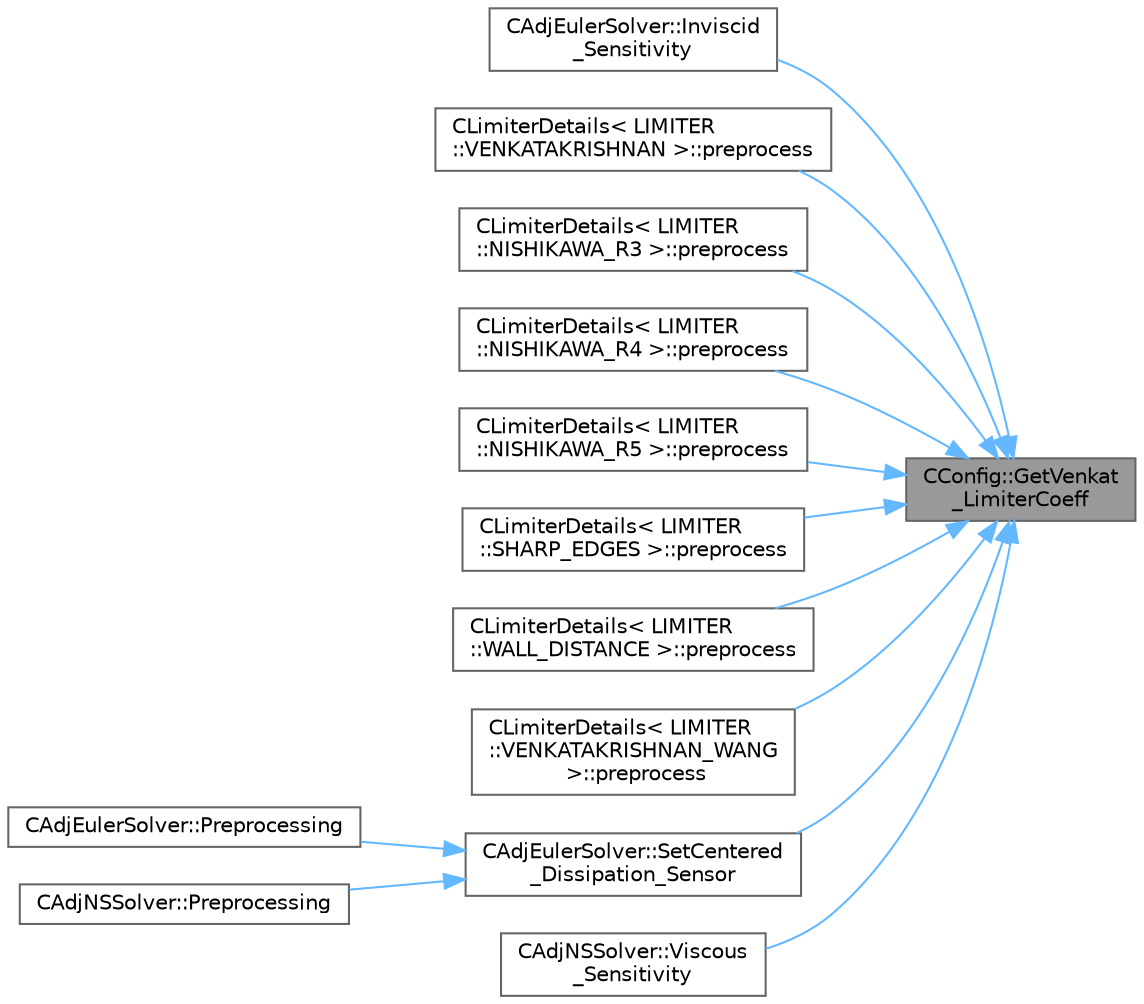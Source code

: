 digraph "CConfig::GetVenkat_LimiterCoeff"
{
 // LATEX_PDF_SIZE
  bgcolor="transparent";
  edge [fontname=Helvetica,fontsize=10,labelfontname=Helvetica,labelfontsize=10];
  node [fontname=Helvetica,fontsize=10,shape=box,height=0.2,width=0.4];
  rankdir="RL";
  Node1 [id="Node000001",label="CConfig::GetVenkat\l_LimiterCoeff",height=0.2,width=0.4,color="gray40", fillcolor="grey60", style="filled", fontcolor="black",tooltip="Get the value of limiter coefficient."];
  Node1 -> Node2 [id="edge1_Node000001_Node000002",dir="back",color="steelblue1",style="solid",tooltip=" "];
  Node2 [id="Node000002",label="CAdjEulerSolver::Inviscid\l_Sensitivity",height=0.2,width=0.4,color="grey40", fillcolor="white", style="filled",URL="$classCAdjEulerSolver.html#aa87a2220c946b47cb35c395c035f96e5",tooltip="Compute the inviscid sensitivity of the functional."];
  Node1 -> Node3 [id="edge2_Node000001_Node000003",dir="back",color="steelblue1",style="solid",tooltip=" "];
  Node3 [id="Node000003",label="CLimiterDetails\< LIMITER\l::VENKATAKRISHNAN \>::preprocess",height=0.2,width=0.4,color="grey40", fillcolor="white", style="filled",URL="$structCLimiterDetails_3_01LIMITER_1_1VENKATAKRISHNAN_01_4.html#ab373c18def32885ee8e8f99370cd69dd",tooltip="Store the reference lenght based eps^2 parameter, limited to a small number to avoid divisions by 0."];
  Node1 -> Node4 [id="edge3_Node000001_Node000004",dir="back",color="steelblue1",style="solid",tooltip=" "];
  Node4 [id="Node000004",label="CLimiterDetails\< LIMITER\l::NISHIKAWA_R3 \>::preprocess",height=0.2,width=0.4,color="grey40", fillcolor="white", style="filled",URL="$structCLimiterDetails_3_01LIMITER_1_1NISHIKAWA__R3_01_4.html#a2b69a5d5b2bed026b17d68410f31803f",tooltip="Store the reference lenght based eps^3 parameter, limited to a small number to avoid divisions by 0."];
  Node1 -> Node5 [id="edge4_Node000001_Node000005",dir="back",color="steelblue1",style="solid",tooltip=" "];
  Node5 [id="Node000005",label="CLimiterDetails\< LIMITER\l::NISHIKAWA_R4 \>::preprocess",height=0.2,width=0.4,color="grey40", fillcolor="white", style="filled",URL="$structCLimiterDetails_3_01LIMITER_1_1NISHIKAWA__R4_01_4.html#af1c7e1c0cc84b29c17bc8ba3a75a62f2",tooltip="Store the reference lenght based eps^4 parameter, limited to a small number to avoid divisions by 0."];
  Node1 -> Node6 [id="edge5_Node000001_Node000006",dir="back",color="steelblue1",style="solid",tooltip=" "];
  Node6 [id="Node000006",label="CLimiterDetails\< LIMITER\l::NISHIKAWA_R5 \>::preprocess",height=0.2,width=0.4,color="grey40", fillcolor="white", style="filled",URL="$structCLimiterDetails_3_01LIMITER_1_1NISHIKAWA__R5_01_4.html#a8d044831dbfa5389fa720c3897fe2157",tooltip="Store the reference lenght based eps^5 parameter, limited to a small number to avoid divisions by 0."];
  Node1 -> Node7 [id="edge6_Node000001_Node000007",dir="back",color="steelblue1",style="solid",tooltip=" "];
  Node7 [id="Node000007",label="CLimiterDetails\< LIMITER\l::SHARP_EDGES \>::preprocess",height=0.2,width=0.4,color="grey40", fillcolor="white", style="filled",URL="$structCLimiterDetails_3_01LIMITER_1_1SHARP__EDGES_01_4.html#a9f48bf3efdf7d8b29bed0a9c161d5d6a",tooltip="Store the reference lenght based eps^2 parameter."];
  Node1 -> Node8 [id="edge7_Node000001_Node000008",dir="back",color="steelblue1",style="solid",tooltip=" "];
  Node8 [id="Node000008",label="CLimiterDetails\< LIMITER\l::WALL_DISTANCE \>::preprocess",height=0.2,width=0.4,color="grey40", fillcolor="white", style="filled",URL="$structCLimiterDetails_3_01LIMITER_1_1WALL__DISTANCE_01_4.html#aa17a6dbcd5f28c7671ba8c23cb183c2e",tooltip="Store the reference lenght based eps^2 parameter."];
  Node1 -> Node9 [id="edge8_Node000001_Node000009",dir="back",color="steelblue1",style="solid",tooltip=" "];
  Node9 [id="Node000009",label="CLimiterDetails\< LIMITER\l::VENKATAKRISHNAN_WANG\l \>::preprocess",height=0.2,width=0.4,color="grey40", fillcolor="white", style="filled",URL="$structCLimiterDetails_3_01LIMITER_1_1VENKATAKRISHNAN__WANG_01_4.html#ab4fab48e0fdc6a53f5969762da2cfd9d",tooltip="Store the solution range based eps^2 parameter."];
  Node1 -> Node10 [id="edge9_Node000001_Node000010",dir="back",color="steelblue1",style="solid",tooltip=" "];
  Node10 [id="Node000010",label="CAdjEulerSolver::SetCentered\l_Dissipation_Sensor",height=0.2,width=0.4,color="grey40", fillcolor="white", style="filled",URL="$classCAdjEulerSolver.html#af1b72ed76900f821d2f51942cb4252db",tooltip="Compute the sensor for higher order dissipation control in rotating problems."];
  Node10 -> Node11 [id="edge10_Node000010_Node000011",dir="back",color="steelblue1",style="solid",tooltip=" "];
  Node11 [id="Node000011",label="CAdjEulerSolver::Preprocessing",height=0.2,width=0.4,color="grey40", fillcolor="white", style="filled",URL="$classCAdjEulerSolver.html#a64baf8c7af6006bdc4ad0919f7c2507a",tooltip="Initialize the residual vectors."];
  Node10 -> Node12 [id="edge11_Node000010_Node000012",dir="back",color="steelblue1",style="solid",tooltip=" "];
  Node12 [id="Node000012",label="CAdjNSSolver::Preprocessing",height=0.2,width=0.4,color="grey40", fillcolor="white", style="filled",URL="$classCAdjNSSolver.html#a0669f6fb8ef7cd7800d151d4aff7d3f6",tooltip="Restart residual and compute gradients."];
  Node1 -> Node13 [id="edge12_Node000001_Node000013",dir="back",color="steelblue1",style="solid",tooltip=" "];
  Node13 [id="Node000013",label="CAdjNSSolver::Viscous\l_Sensitivity",height=0.2,width=0.4,color="grey40", fillcolor="white", style="filled",URL="$classCAdjNSSolver.html#a6e72f094190680fa7fb078d7aae9c1d8",tooltip="Compute the viscous sensitivity of the functional."];
}
